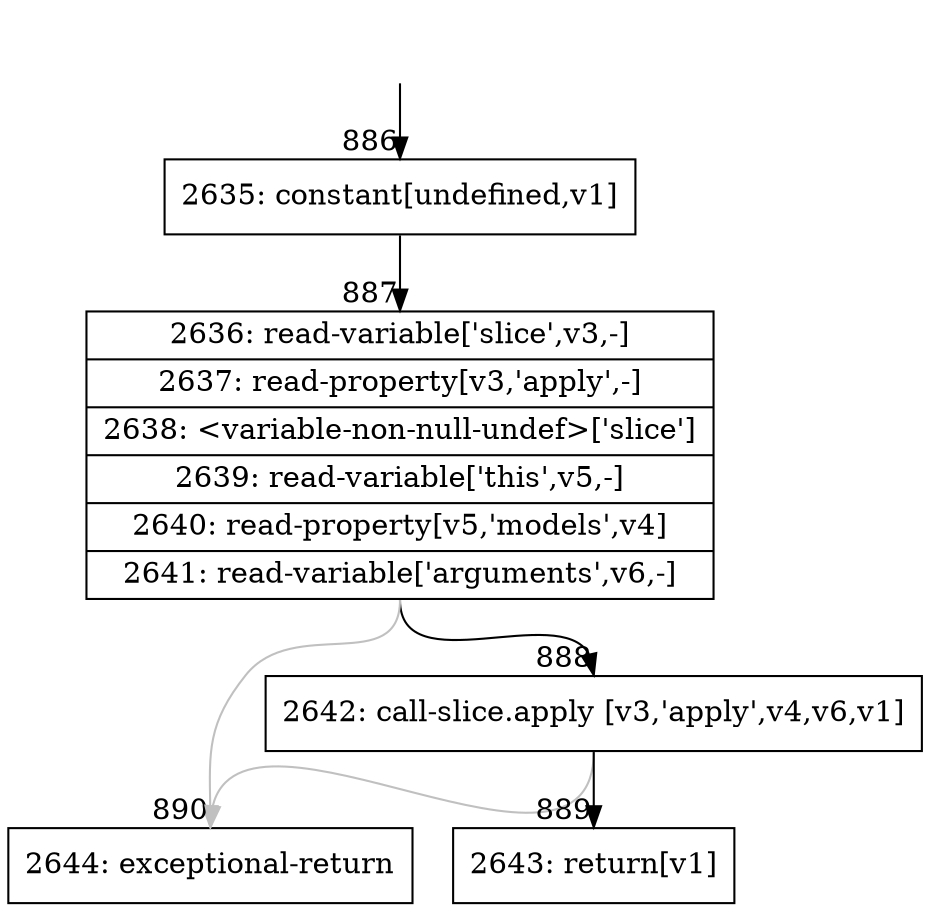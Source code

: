 digraph {
rankdir="TD"
BB_entry57[shape=none,label=""];
BB_entry57 -> BB886 [tailport=s, headport=n, headlabel="    886"]
BB886 [shape=record label="{2635: constant[undefined,v1]}" ] 
BB886 -> BB887 [tailport=s, headport=n, headlabel="      887"]
BB887 [shape=record label="{2636: read-variable['slice',v3,-]|2637: read-property[v3,'apply',-]|2638: \<variable-non-null-undef\>['slice']|2639: read-variable['this',v5,-]|2640: read-property[v5,'models',v4]|2641: read-variable['arguments',v6,-]}" ] 
BB887 -> BB888 [tailport=s, headport=n, headlabel="      888"]
BB887 -> BB890 [tailport=s, headport=n, color=gray, headlabel="      890"]
BB888 [shape=record label="{2642: call-slice.apply [v3,'apply',v4,v6,v1]}" ] 
BB888 -> BB889 [tailport=s, headport=n, headlabel="      889"]
BB888 -> BB890 [tailport=s, headport=n, color=gray]
BB889 [shape=record label="{2643: return[v1]}" ] 
BB890 [shape=record label="{2644: exceptional-return}" ] 
//#$~ 798
}
